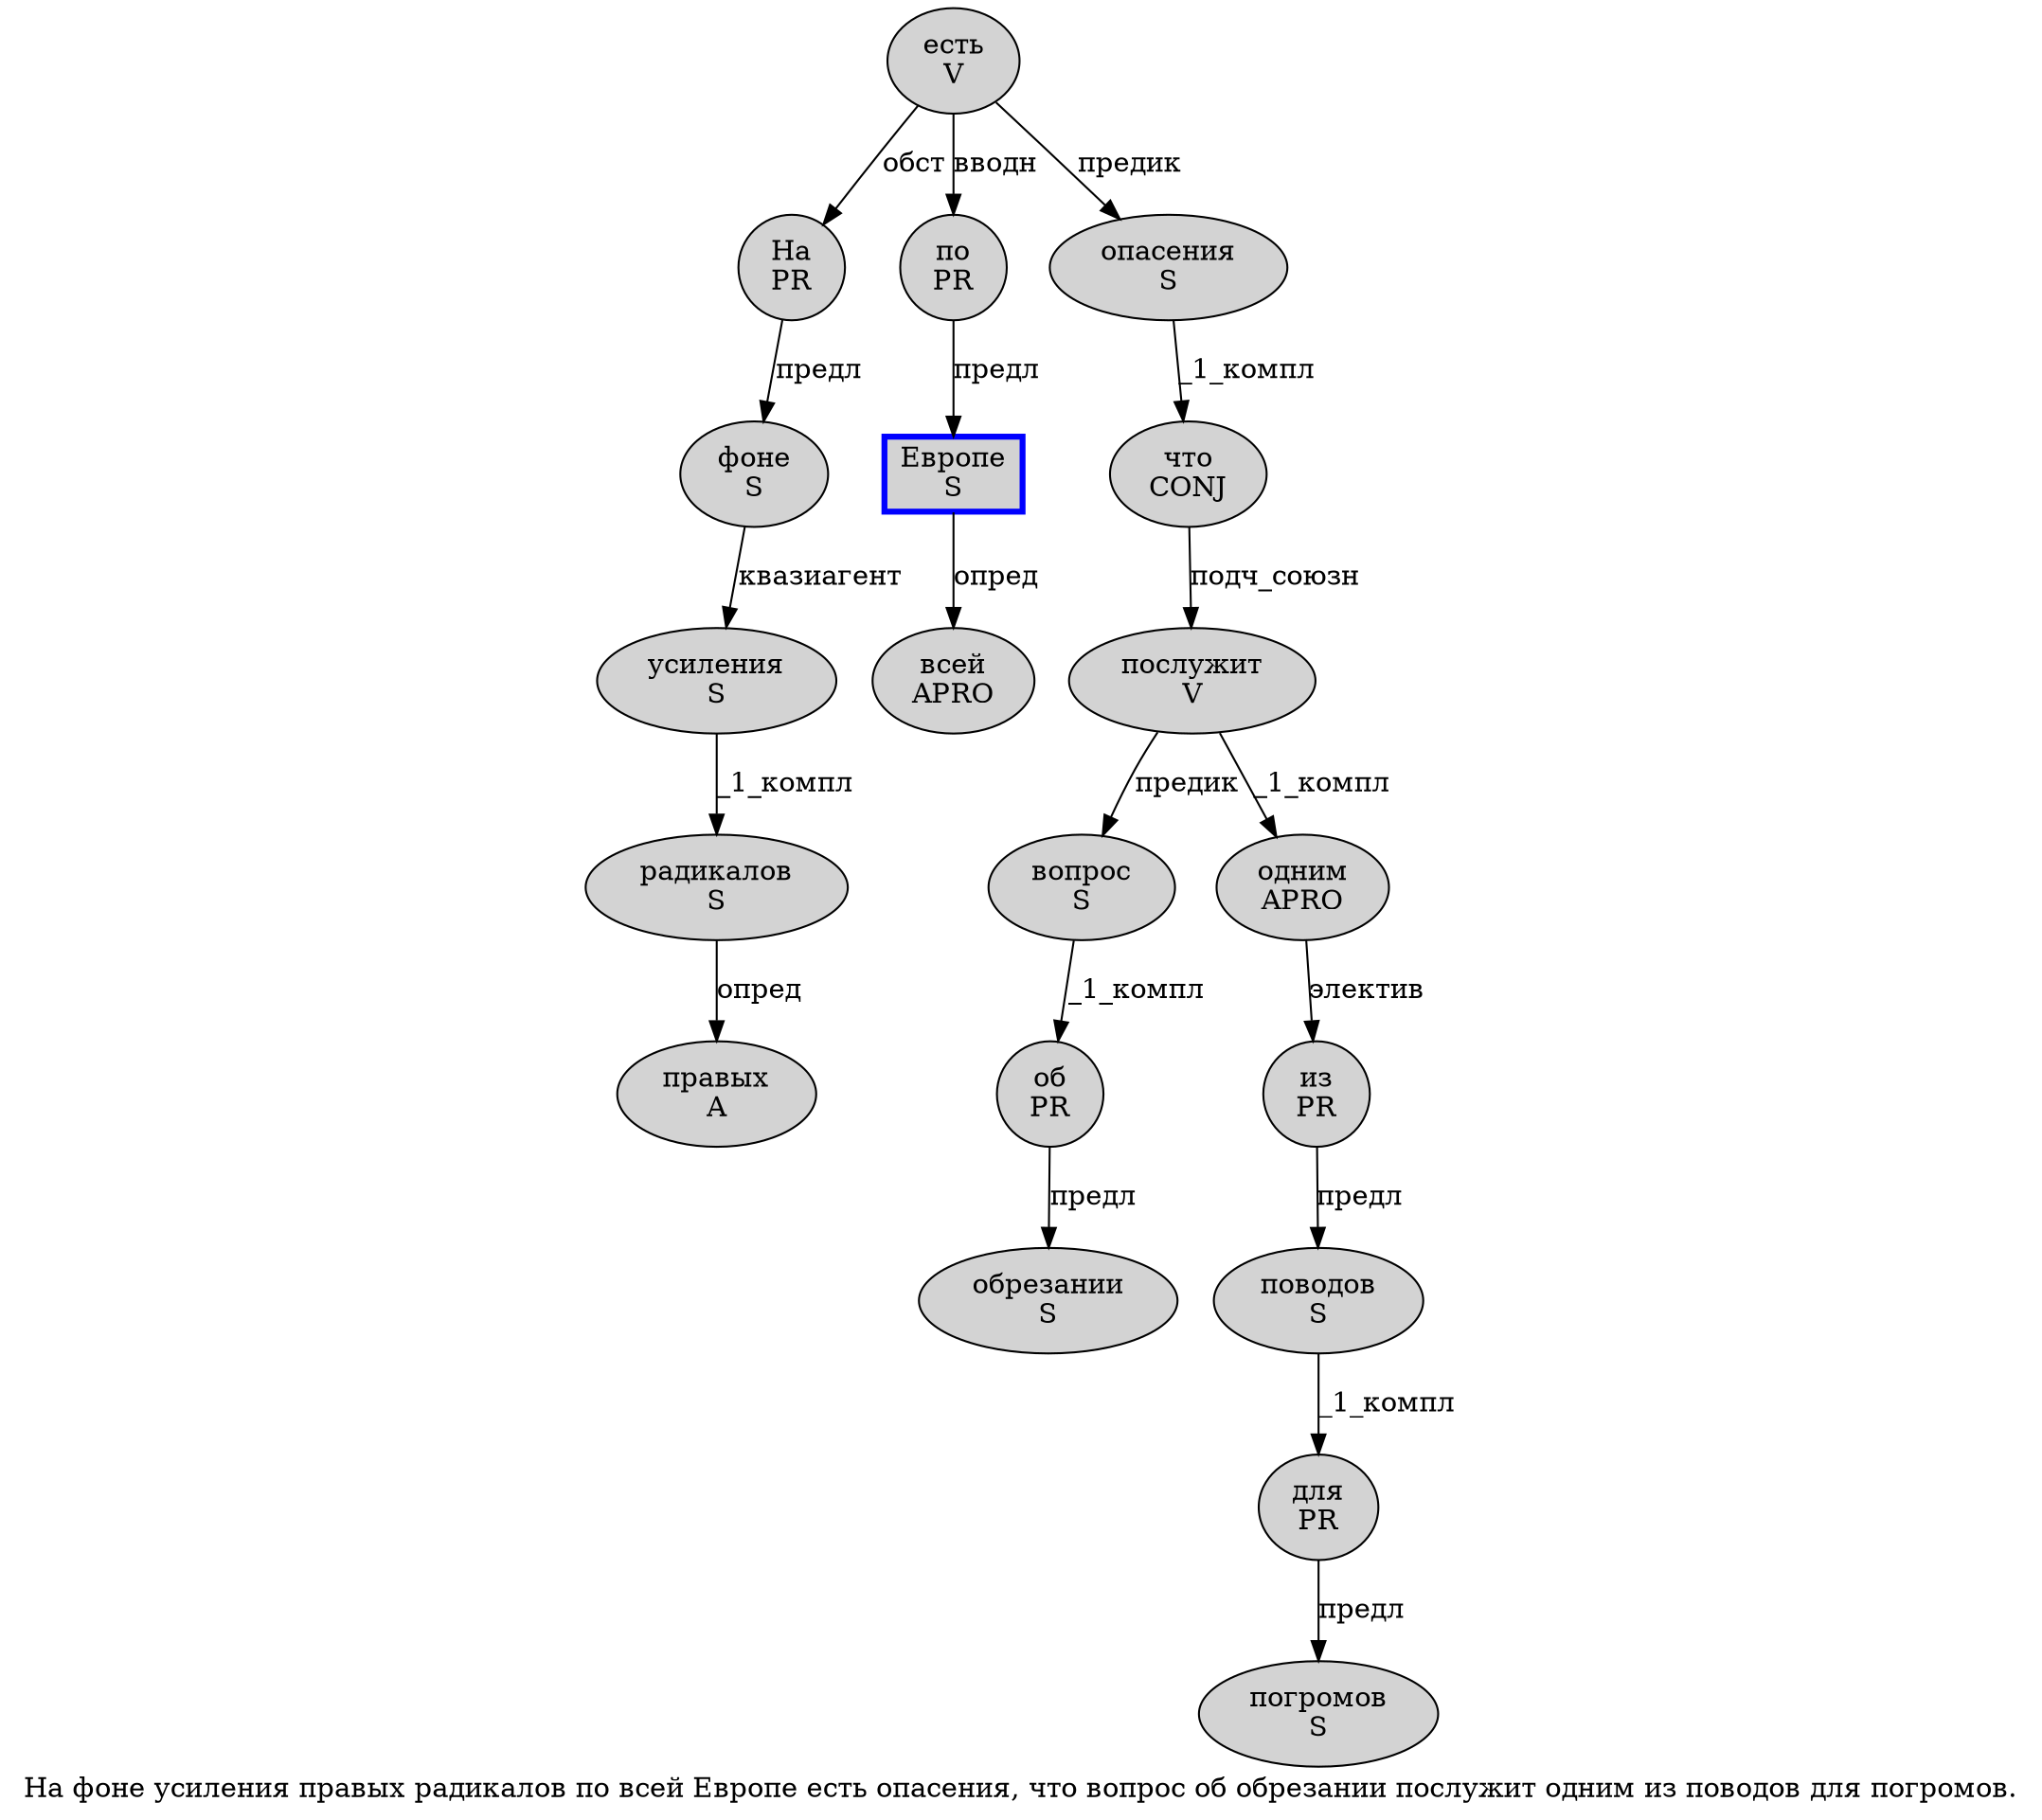 digraph SENTENCE_1406 {
	graph [label="На фоне усиления правых радикалов по всей Европе есть опасения, что вопрос об обрезании послужит одним из поводов для погромов."]
	node [style=filled]
		0 [label="На
PR" color="" fillcolor=lightgray penwidth=1 shape=ellipse]
		1 [label="фоне
S" color="" fillcolor=lightgray penwidth=1 shape=ellipse]
		2 [label="усиления
S" color="" fillcolor=lightgray penwidth=1 shape=ellipse]
		3 [label="правых
A" color="" fillcolor=lightgray penwidth=1 shape=ellipse]
		4 [label="радикалов
S" color="" fillcolor=lightgray penwidth=1 shape=ellipse]
		5 [label="по
PR" color="" fillcolor=lightgray penwidth=1 shape=ellipse]
		6 [label="всей
APRO" color="" fillcolor=lightgray penwidth=1 shape=ellipse]
		7 [label="Европе
S" color=blue fillcolor=lightgray penwidth=3 shape=box]
		8 [label="есть
V" color="" fillcolor=lightgray penwidth=1 shape=ellipse]
		9 [label="опасения
S" color="" fillcolor=lightgray penwidth=1 shape=ellipse]
		11 [label="что
CONJ" color="" fillcolor=lightgray penwidth=1 shape=ellipse]
		12 [label="вопрос
S" color="" fillcolor=lightgray penwidth=1 shape=ellipse]
		13 [label="об
PR" color="" fillcolor=lightgray penwidth=1 shape=ellipse]
		14 [label="обрезании
S" color="" fillcolor=lightgray penwidth=1 shape=ellipse]
		15 [label="послужит
V" color="" fillcolor=lightgray penwidth=1 shape=ellipse]
		16 [label="одним
APRO" color="" fillcolor=lightgray penwidth=1 shape=ellipse]
		17 [label="из
PR" color="" fillcolor=lightgray penwidth=1 shape=ellipse]
		18 [label="поводов
S" color="" fillcolor=lightgray penwidth=1 shape=ellipse]
		19 [label="для
PR" color="" fillcolor=lightgray penwidth=1 shape=ellipse]
		20 [label="погромов
S" color="" fillcolor=lightgray penwidth=1 shape=ellipse]
			0 -> 1 [label="предл"]
			2 -> 4 [label="_1_компл"]
			19 -> 20 [label="предл"]
			18 -> 19 [label="_1_компл"]
			1 -> 2 [label="квазиагент"]
			4 -> 3 [label="опред"]
			11 -> 15 [label="подч_союзн"]
			17 -> 18 [label="предл"]
			7 -> 6 [label="опред"]
			5 -> 7 [label="предл"]
			12 -> 13 [label="_1_компл"]
			9 -> 11 [label="_1_компл"]
			15 -> 12 [label="предик"]
			15 -> 16 [label="_1_компл"]
			13 -> 14 [label="предл"]
			8 -> 0 [label="обст"]
			8 -> 5 [label="вводн"]
			8 -> 9 [label="предик"]
			16 -> 17 [label="электив"]
}